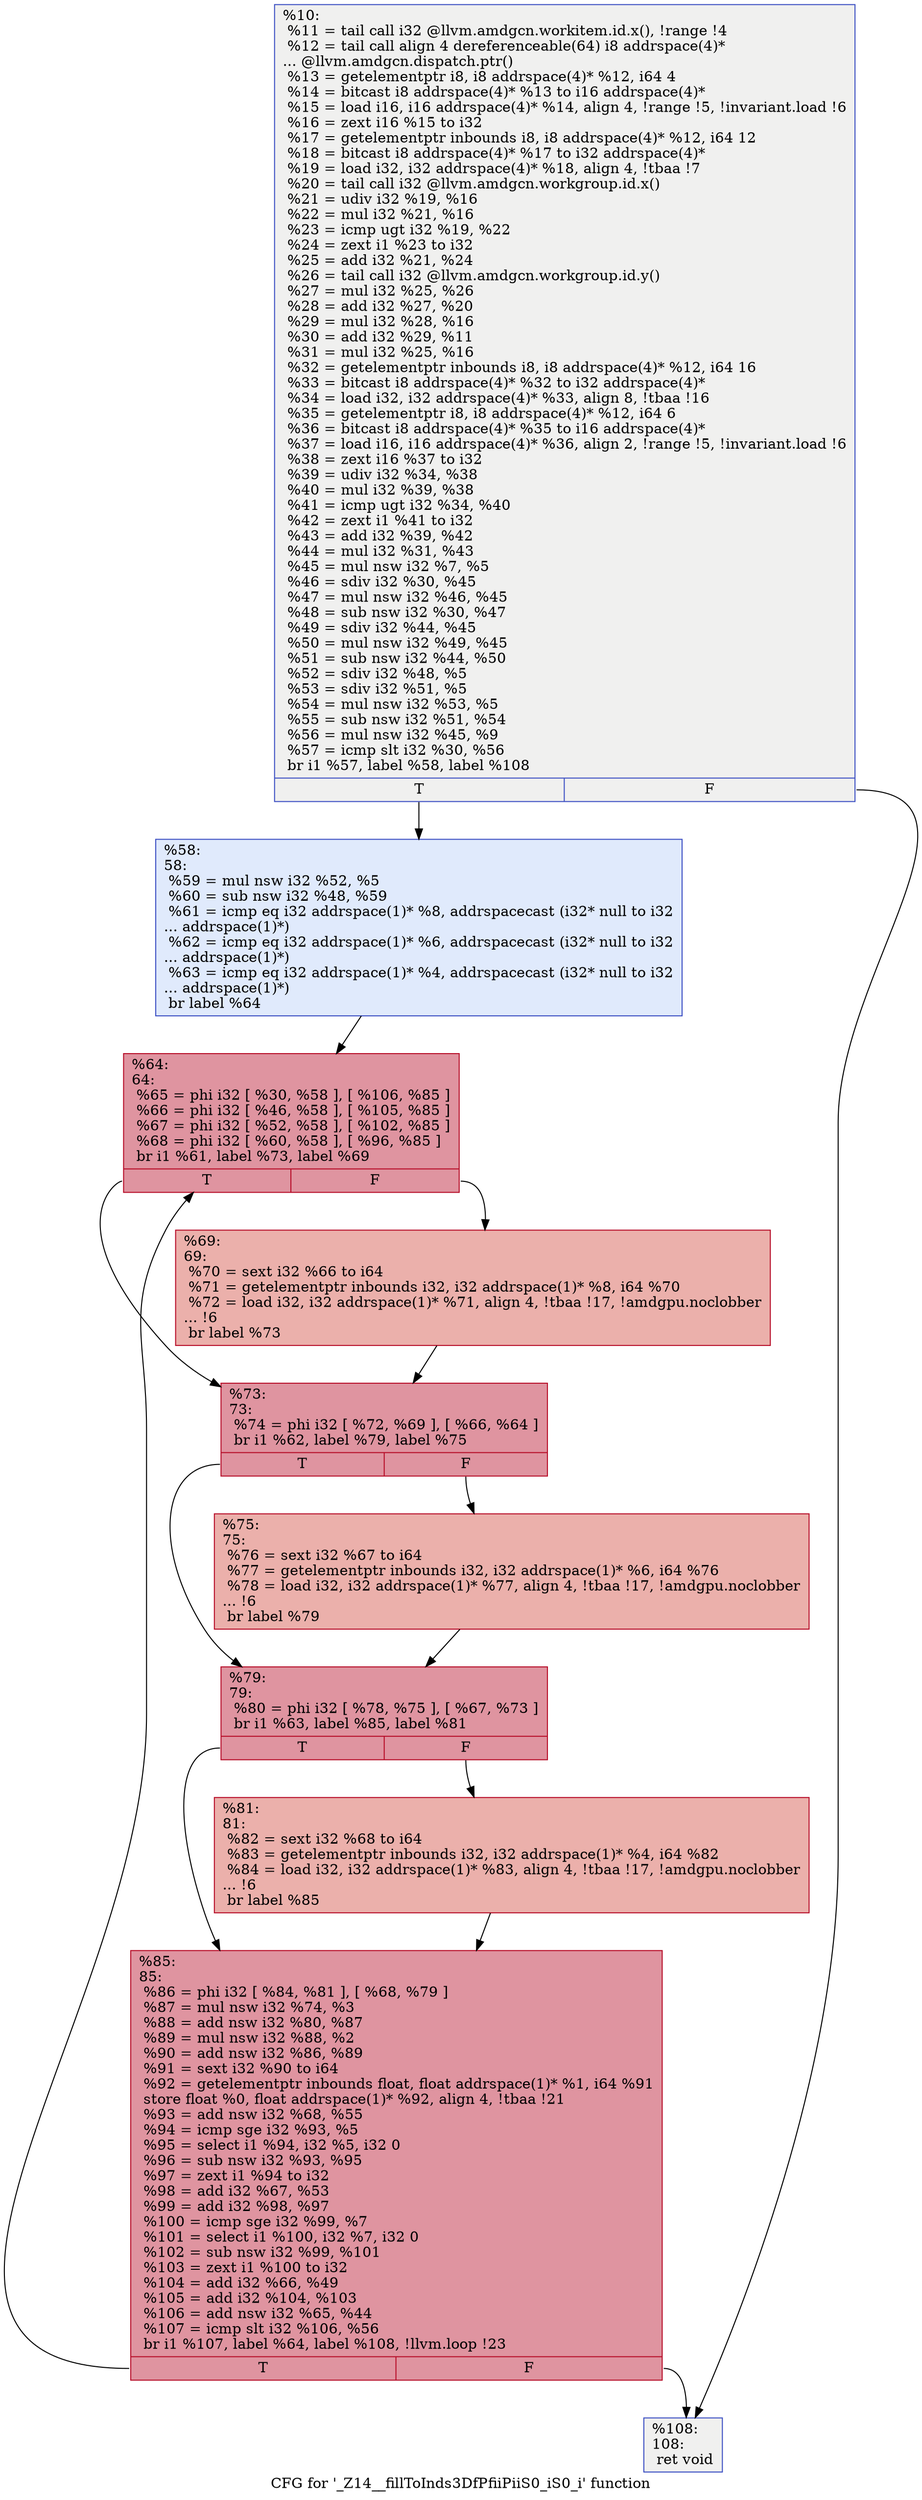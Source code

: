 digraph "CFG for '_Z14__fillToInds3DfPfiiPiiS0_iS0_i' function" {
	label="CFG for '_Z14__fillToInds3DfPfiiPiiS0_iS0_i' function";

	Node0x589a710 [shape=record,color="#3d50c3ff", style=filled, fillcolor="#dedcdb70",label="{%10:\l  %11 = tail call i32 @llvm.amdgcn.workitem.id.x(), !range !4\l  %12 = tail call align 4 dereferenceable(64) i8 addrspace(4)*\l... @llvm.amdgcn.dispatch.ptr()\l  %13 = getelementptr i8, i8 addrspace(4)* %12, i64 4\l  %14 = bitcast i8 addrspace(4)* %13 to i16 addrspace(4)*\l  %15 = load i16, i16 addrspace(4)* %14, align 4, !range !5, !invariant.load !6\l  %16 = zext i16 %15 to i32\l  %17 = getelementptr inbounds i8, i8 addrspace(4)* %12, i64 12\l  %18 = bitcast i8 addrspace(4)* %17 to i32 addrspace(4)*\l  %19 = load i32, i32 addrspace(4)* %18, align 4, !tbaa !7\l  %20 = tail call i32 @llvm.amdgcn.workgroup.id.x()\l  %21 = udiv i32 %19, %16\l  %22 = mul i32 %21, %16\l  %23 = icmp ugt i32 %19, %22\l  %24 = zext i1 %23 to i32\l  %25 = add i32 %21, %24\l  %26 = tail call i32 @llvm.amdgcn.workgroup.id.y()\l  %27 = mul i32 %25, %26\l  %28 = add i32 %27, %20\l  %29 = mul i32 %28, %16\l  %30 = add i32 %29, %11\l  %31 = mul i32 %25, %16\l  %32 = getelementptr inbounds i8, i8 addrspace(4)* %12, i64 16\l  %33 = bitcast i8 addrspace(4)* %32 to i32 addrspace(4)*\l  %34 = load i32, i32 addrspace(4)* %33, align 8, !tbaa !16\l  %35 = getelementptr i8, i8 addrspace(4)* %12, i64 6\l  %36 = bitcast i8 addrspace(4)* %35 to i16 addrspace(4)*\l  %37 = load i16, i16 addrspace(4)* %36, align 2, !range !5, !invariant.load !6\l  %38 = zext i16 %37 to i32\l  %39 = udiv i32 %34, %38\l  %40 = mul i32 %39, %38\l  %41 = icmp ugt i32 %34, %40\l  %42 = zext i1 %41 to i32\l  %43 = add i32 %39, %42\l  %44 = mul i32 %31, %43\l  %45 = mul nsw i32 %7, %5\l  %46 = sdiv i32 %30, %45\l  %47 = mul nsw i32 %46, %45\l  %48 = sub nsw i32 %30, %47\l  %49 = sdiv i32 %44, %45\l  %50 = mul nsw i32 %49, %45\l  %51 = sub nsw i32 %44, %50\l  %52 = sdiv i32 %48, %5\l  %53 = sdiv i32 %51, %5\l  %54 = mul nsw i32 %53, %5\l  %55 = sub nsw i32 %51, %54\l  %56 = mul nsw i32 %45, %9\l  %57 = icmp slt i32 %30, %56\l  br i1 %57, label %58, label %108\l|{<s0>T|<s1>F}}"];
	Node0x589a710:s0 -> Node0x589f800;
	Node0x589a710:s1 -> Node0x589f890;
	Node0x589f800 [shape=record,color="#3d50c3ff", style=filled, fillcolor="#b9d0f970",label="{%58:\l58:                                               \l  %59 = mul nsw i32 %52, %5\l  %60 = sub nsw i32 %48, %59\l  %61 = icmp eq i32 addrspace(1)* %8, addrspacecast (i32* null to i32\l... addrspace(1)*)\l  %62 = icmp eq i32 addrspace(1)* %6, addrspacecast (i32* null to i32\l... addrspace(1)*)\l  %63 = icmp eq i32 addrspace(1)* %4, addrspacecast (i32* null to i32\l... addrspace(1)*)\l  br label %64\l}"];
	Node0x589f800 -> Node0x58a02c0;
	Node0x58a02c0 [shape=record,color="#b70d28ff", style=filled, fillcolor="#b70d2870",label="{%64:\l64:                                               \l  %65 = phi i32 [ %30, %58 ], [ %106, %85 ]\l  %66 = phi i32 [ %46, %58 ], [ %105, %85 ]\l  %67 = phi i32 [ %52, %58 ], [ %102, %85 ]\l  %68 = phi i32 [ %60, %58 ], [ %96, %85 ]\l  br i1 %61, label %73, label %69\l|{<s0>T|<s1>F}}"];
	Node0x58a02c0:s0 -> Node0x58a0a40;
	Node0x58a02c0:s1 -> Node0x58a0ad0;
	Node0x58a0ad0 [shape=record,color="#b70d28ff", style=filled, fillcolor="#d24b4070",label="{%69:\l69:                                               \l  %70 = sext i32 %66 to i64\l  %71 = getelementptr inbounds i32, i32 addrspace(1)* %8, i64 %70\l  %72 = load i32, i32 addrspace(1)* %71, align 4, !tbaa !17, !amdgpu.noclobber\l... !6\l  br label %73\l}"];
	Node0x58a0ad0 -> Node0x58a0a40;
	Node0x58a0a40 [shape=record,color="#b70d28ff", style=filled, fillcolor="#b70d2870",label="{%73:\l73:                                               \l  %74 = phi i32 [ %72, %69 ], [ %66, %64 ]\l  br i1 %62, label %79, label %75\l|{<s0>T|<s1>F}}"];
	Node0x58a0a40:s0 -> Node0x58a1020;
	Node0x58a0a40:s1 -> Node0x58a1070;
	Node0x58a1070 [shape=record,color="#b70d28ff", style=filled, fillcolor="#d24b4070",label="{%75:\l75:                                               \l  %76 = sext i32 %67 to i64\l  %77 = getelementptr inbounds i32, i32 addrspace(1)* %6, i64 %76\l  %78 = load i32, i32 addrspace(1)* %77, align 4, !tbaa !17, !amdgpu.noclobber\l... !6\l  br label %79\l}"];
	Node0x58a1070 -> Node0x58a1020;
	Node0x58a1020 [shape=record,color="#b70d28ff", style=filled, fillcolor="#b70d2870",label="{%79:\l79:                                               \l  %80 = phi i32 [ %78, %75 ], [ %67, %73 ]\l  br i1 %63, label %85, label %81\l|{<s0>T|<s1>F}}"];
	Node0x58a1020:s0 -> Node0x589db30;
	Node0x58a1020:s1 -> Node0x58a1a60;
	Node0x58a1a60 [shape=record,color="#b70d28ff", style=filled, fillcolor="#d24b4070",label="{%81:\l81:                                               \l  %82 = sext i32 %68 to i64\l  %83 = getelementptr inbounds i32, i32 addrspace(1)* %4, i64 %82\l  %84 = load i32, i32 addrspace(1)* %83, align 4, !tbaa !17, !amdgpu.noclobber\l... !6\l  br label %85\l}"];
	Node0x58a1a60 -> Node0x589db30;
	Node0x589db30 [shape=record,color="#b70d28ff", style=filled, fillcolor="#b70d2870",label="{%85:\l85:                                               \l  %86 = phi i32 [ %84, %81 ], [ %68, %79 ]\l  %87 = mul nsw i32 %74, %3\l  %88 = add nsw i32 %80, %87\l  %89 = mul nsw i32 %88, %2\l  %90 = add nsw i32 %86, %89\l  %91 = sext i32 %90 to i64\l  %92 = getelementptr inbounds float, float addrspace(1)* %1, i64 %91\l  store float %0, float addrspace(1)* %92, align 4, !tbaa !21\l  %93 = add nsw i32 %68, %55\l  %94 = icmp sge i32 %93, %5\l  %95 = select i1 %94, i32 %5, i32 0\l  %96 = sub nsw i32 %93, %95\l  %97 = zext i1 %94 to i32\l  %98 = add i32 %67, %53\l  %99 = add i32 %98, %97\l  %100 = icmp sge i32 %99, %7\l  %101 = select i1 %100, i32 %7, i32 0\l  %102 = sub nsw i32 %99, %101\l  %103 = zext i1 %100 to i32\l  %104 = add i32 %66, %49\l  %105 = add i32 %104, %103\l  %106 = add nsw i32 %65, %44\l  %107 = icmp slt i32 %106, %56\l  br i1 %107, label %64, label %108, !llvm.loop !23\l|{<s0>T|<s1>F}}"];
	Node0x589db30:s0 -> Node0x58a02c0;
	Node0x589db30:s1 -> Node0x589f890;
	Node0x589f890 [shape=record,color="#3d50c3ff", style=filled, fillcolor="#dedcdb70",label="{%108:\l108:                                              \l  ret void\l}"];
}
